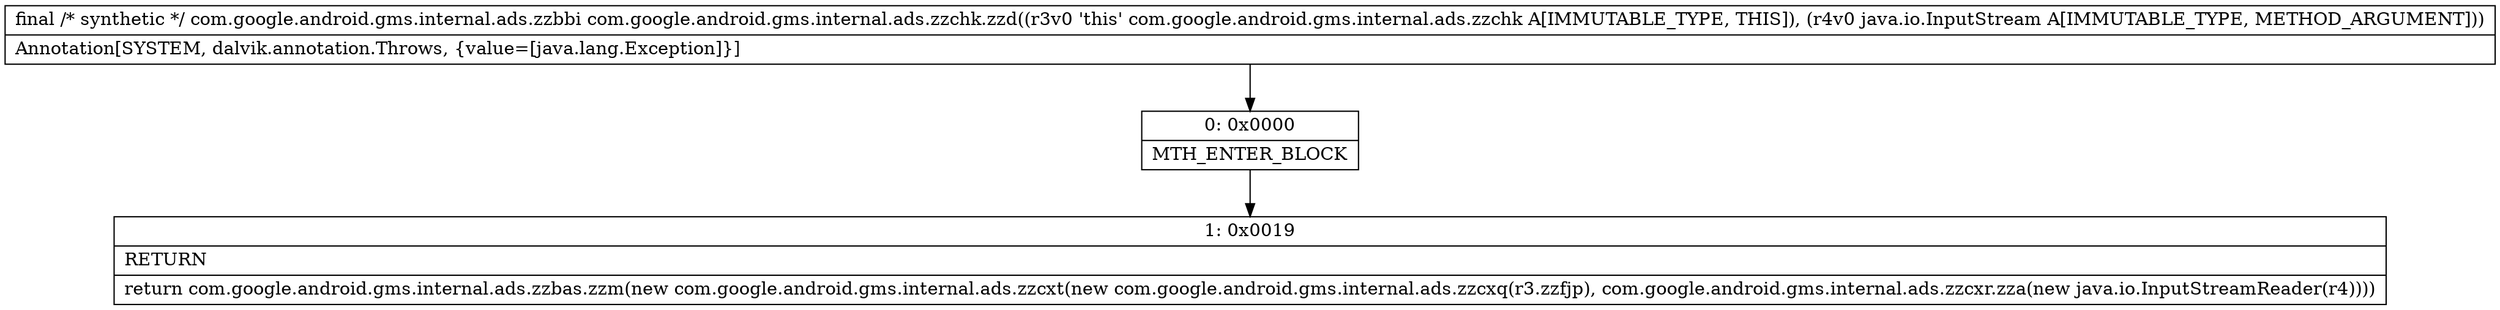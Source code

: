 digraph "CFG forcom.google.android.gms.internal.ads.zzchk.zzd(Ljava\/io\/InputStream;)Lcom\/google\/android\/gms\/internal\/ads\/zzbbi;" {
Node_0 [shape=record,label="{0\:\ 0x0000|MTH_ENTER_BLOCK\l}"];
Node_1 [shape=record,label="{1\:\ 0x0019|RETURN\l|return com.google.android.gms.internal.ads.zzbas.zzm(new com.google.android.gms.internal.ads.zzcxt(new com.google.android.gms.internal.ads.zzcxq(r3.zzfjp), com.google.android.gms.internal.ads.zzcxr.zza(new java.io.InputStreamReader(r4))))\l}"];
MethodNode[shape=record,label="{final \/* synthetic *\/ com.google.android.gms.internal.ads.zzbbi com.google.android.gms.internal.ads.zzchk.zzd((r3v0 'this' com.google.android.gms.internal.ads.zzchk A[IMMUTABLE_TYPE, THIS]), (r4v0 java.io.InputStream A[IMMUTABLE_TYPE, METHOD_ARGUMENT]))  | Annotation[SYSTEM, dalvik.annotation.Throws, \{value=[java.lang.Exception]\}]\l}"];
MethodNode -> Node_0;
Node_0 -> Node_1;
}

